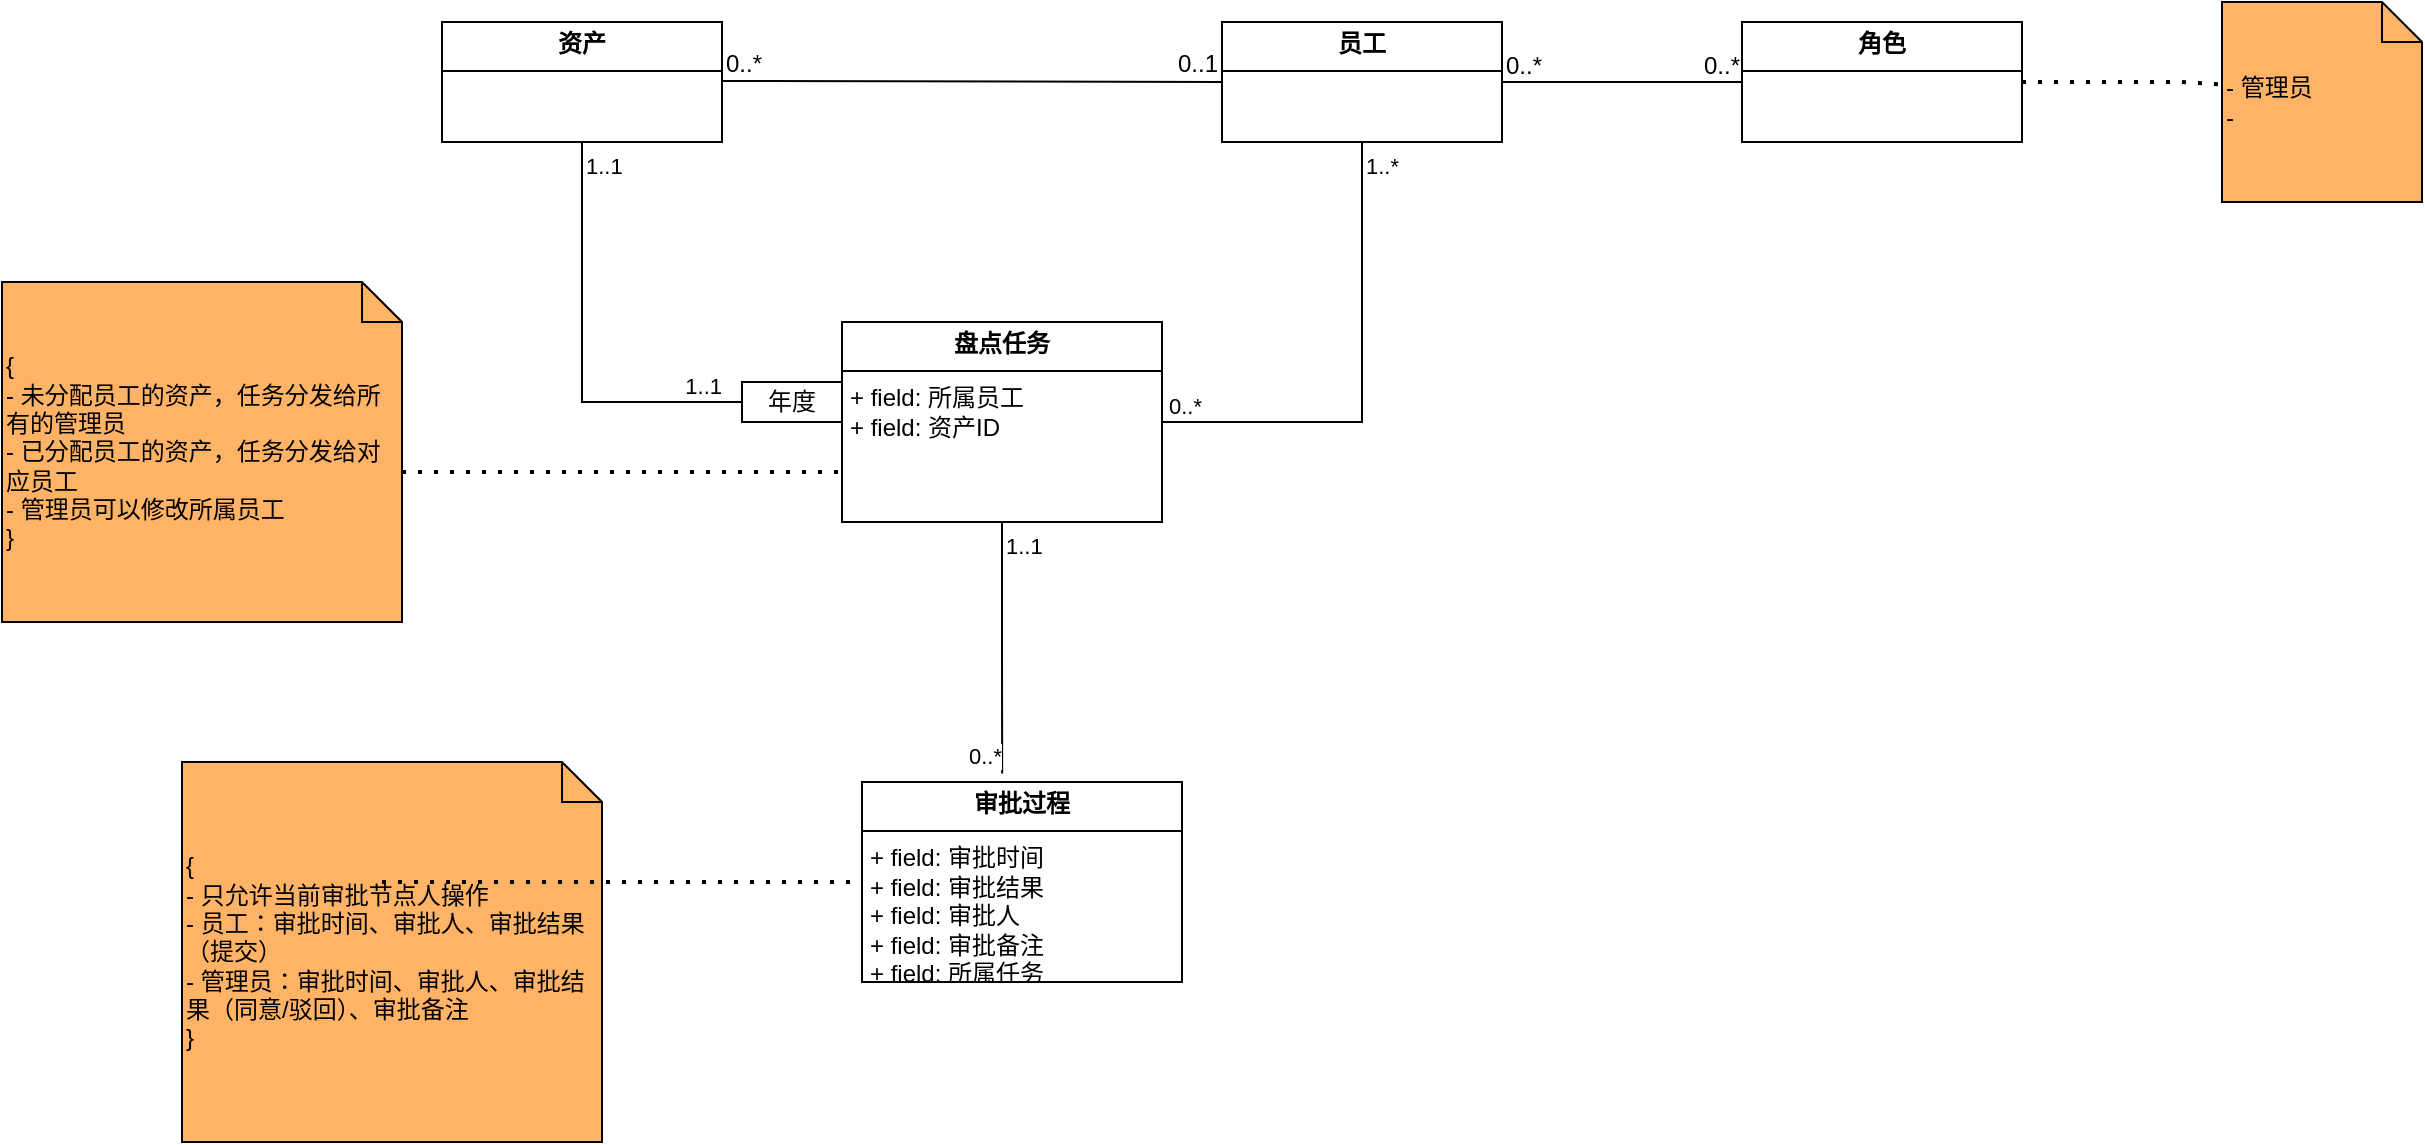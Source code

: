 <mxfile version="24.7.7">
  <diagram name="第 1 页" id="HkCXEryovkH5yCkFwr_9">
    <mxGraphModel dx="1461" dy="690" grid="1" gridSize="10" guides="1" tooltips="1" connect="1" arrows="1" fold="1" page="1" pageScale="1" pageWidth="1920" pageHeight="1200" math="0" shadow="0">
      <root>
        <mxCell id="0" />
        <mxCell id="1" parent="0" />
        <mxCell id="YWx1aCmsJX0AzAvw_LsL-26" value="&lt;p style=&quot;margin:0px;margin-top:4px;text-align:center;&quot;&gt;&lt;b&gt;资产&lt;/b&gt;&lt;/p&gt;&lt;hr size=&quot;1&quot; style=&quot;border-style:solid;&quot;&gt;&lt;div style=&quot;height:2px;&quot;&gt;&lt;/div&gt;" style="verticalAlign=top;align=left;overflow=fill;html=1;whiteSpace=wrap;" vertex="1" parent="1">
          <mxGeometry x="330" y="470" width="140" height="60" as="geometry" />
        </mxCell>
        <mxCell id="YWx1aCmsJX0AzAvw_LsL-27" value="&lt;p style=&quot;margin:0px;margin-top:4px;text-align:center;&quot;&gt;&lt;b&gt;员工&lt;/b&gt;&lt;/p&gt;&lt;hr size=&quot;1&quot; style=&quot;border-style:solid;&quot;&gt;&lt;div style=&quot;height:2px;&quot;&gt;&lt;/div&gt;" style="verticalAlign=top;align=left;overflow=fill;html=1;whiteSpace=wrap;" vertex="1" parent="1">
          <mxGeometry x="720" y="470" width="140" height="60" as="geometry" />
        </mxCell>
        <mxCell id="YWx1aCmsJX0AzAvw_LsL-31" value="" style="endArrow=none;html=1;rounded=0;entryX=0;entryY=0.5;entryDx=0;entryDy=0;" edge="1" parent="1" target="YWx1aCmsJX0AzAvw_LsL-27">
          <mxGeometry relative="1" as="geometry">
            <mxPoint x="470" y="499.5" as="sourcePoint" />
            <mxPoint x="630" y="499.5" as="targetPoint" />
          </mxGeometry>
        </mxCell>
        <mxCell id="YWx1aCmsJX0AzAvw_LsL-32" value="0..*" style="resizable=0;html=1;whiteSpace=wrap;align=left;verticalAlign=bottom;" connectable="0" vertex="1" parent="YWx1aCmsJX0AzAvw_LsL-31">
          <mxGeometry x="-1" relative="1" as="geometry" />
        </mxCell>
        <mxCell id="YWx1aCmsJX0AzAvw_LsL-33" value="0..1" style="resizable=0;html=1;whiteSpace=wrap;align=right;verticalAlign=bottom;" connectable="0" vertex="1" parent="YWx1aCmsJX0AzAvw_LsL-31">
          <mxGeometry x="1" relative="1" as="geometry" />
        </mxCell>
        <mxCell id="YWx1aCmsJX0AzAvw_LsL-41" value="&lt;p style=&quot;margin:0px;margin-top:4px;text-align:center;&quot;&gt;&lt;b&gt;盘点任务&lt;/b&gt;&lt;span style=&quot;color: rgba(0, 0, 0, 0); font-family: monospace; font-size: 0px; text-wrap: nowrap; background-color: initial; text-align: left;&quot;&gt;%3CmxGraphModel%3E%3Croot%3E%3CmxCell%20id%3D%220%22%2F%3E%3CmxCell%20id%3D%221%22%20parent%3D%220%22%2F%3E%3CmxCell%20id%3D%222%22%20value%3D%22%26lt%3Bp%20style%3D%26quot%3Bmargin%3A0px%3Bmargin-top%3A4px%3Btext-align%3Acenter%3B%26quot%3B%26gt%3B%26lt%3Bb%26gt%3B%E8%B5%84%E4%BA%A7%26lt%3B%2Fb%26gt%3B%26lt%3B%2Fp%26gt%3B%26lt%3Bhr%20size%3D%26quot%3B1%26quot%3B%20style%3D%26quot%3Bborder-style%3Asolid%3B%26quot%3B%26gt%3B%26lt%3Bdiv%20style%3D%26quot%3Bheight%3A2px%3B%26quot%3B%26gt%3B%26lt%3B%2Fdiv%26gt%3B%22%20style%3D%22verticalAlign%3Dtop%3Balign%3Dleft%3Boverflow%3Dfill%3Bhtml%3D1%3BwhiteSpace%3Dwrap%3B%22%20vertex%3D%221%22%20parent%3D%221%22%3E%3CmxGeometry%20x%3D%22330%22%20y%3D%22470%22%20width%3D%22140%22%20height%3D%2260%22%20as%3D%22geometry%22%2F%3E%3C%2FmxCell%3E%3C%2Froot%3E%3C%2FmxGraphModel%3E&lt;/span&gt;&lt;/p&gt;&lt;hr size=&quot;1&quot; style=&quot;border-style:solid;&quot;&gt;&lt;p style=&quot;margin:0px;margin-left:4px;&quot;&gt;&lt;span style=&quot;background-color: initial;&quot;&gt;+ field: 所属员工&lt;/span&gt;&lt;br&gt;&lt;/p&gt;&lt;p style=&quot;margin:0px;margin-left:4px;&quot;&gt;+ field: 资产ID&lt;/p&gt;" style="verticalAlign=top;align=left;overflow=fill;html=1;whiteSpace=wrap;" vertex="1" parent="1">
          <mxGeometry x="530" y="620" width="160" height="100" as="geometry" />
        </mxCell>
        <mxCell id="YWx1aCmsJX0AzAvw_LsL-42" value="" style="endArrow=none;html=1;edgeStyle=orthogonalEdgeStyle;rounded=0;exitX=0.5;exitY=1;exitDx=0;exitDy=0;entryX=0;entryY=0.5;entryDx=0;entryDy=0;" edge="1" parent="1" source="YWx1aCmsJX0AzAvw_LsL-26" target="YWx1aCmsJX0AzAvw_LsL-52">
          <mxGeometry relative="1" as="geometry">
            <mxPoint x="500" y="650" as="sourcePoint" />
            <mxPoint x="430" y="700" as="targetPoint" />
          </mxGeometry>
        </mxCell>
        <mxCell id="YWx1aCmsJX0AzAvw_LsL-43" value="1..1" style="edgeLabel;resizable=0;html=1;align=left;verticalAlign=bottom;" connectable="0" vertex="1" parent="YWx1aCmsJX0AzAvw_LsL-42">
          <mxGeometry x="-1" relative="1" as="geometry">
            <mxPoint y="20" as="offset" />
          </mxGeometry>
        </mxCell>
        <mxCell id="YWx1aCmsJX0AzAvw_LsL-44" value="1..1" style="edgeLabel;resizable=0;html=1;align=right;verticalAlign=bottom;" connectable="0" vertex="1" parent="YWx1aCmsJX0AzAvw_LsL-42">
          <mxGeometry x="1" relative="1" as="geometry">
            <mxPoint x="-10" as="offset" />
          </mxGeometry>
        </mxCell>
        <mxCell id="YWx1aCmsJX0AzAvw_LsL-46" value="&lt;p style=&quot;margin:0px;margin-top:4px;text-align:center;&quot;&gt;&lt;b&gt;审批过程&lt;/b&gt;&lt;/p&gt;&lt;hr size=&quot;1&quot; style=&quot;border-style:solid;&quot;&gt;&lt;p style=&quot;margin:0px;margin-left:4px;&quot;&gt;+ field: 审批时间&lt;/p&gt;&lt;p style=&quot;margin:0px;margin-left:4px;&quot;&gt;+ field: 审批结果&lt;/p&gt;&lt;p style=&quot;margin:0px;margin-left:4px;&quot;&gt;+ field: 审批人&lt;/p&gt;&lt;p style=&quot;margin:0px;margin-left:4px;&quot;&gt;+ field: 审批备注&lt;/p&gt;&lt;p style=&quot;margin:0px;margin-left:4px;&quot;&gt;+ field: 所属任务&lt;/p&gt;" style="verticalAlign=top;align=left;overflow=fill;html=1;whiteSpace=wrap;" vertex="1" parent="1">
          <mxGeometry x="540" y="850" width="160" height="100" as="geometry" />
        </mxCell>
        <mxCell id="YWx1aCmsJX0AzAvw_LsL-47" value="" style="endArrow=none;html=1;edgeStyle=orthogonalEdgeStyle;rounded=0;exitX=0.5;exitY=1;exitDx=0;exitDy=0;entryX=0.438;entryY=-0.043;entryDx=0;entryDy=0;entryPerimeter=0;" edge="1" parent="1" source="YWx1aCmsJX0AzAvw_LsL-41" target="YWx1aCmsJX0AzAvw_LsL-46">
          <mxGeometry relative="1" as="geometry">
            <mxPoint x="500" y="650" as="sourcePoint" />
            <mxPoint x="660" y="650" as="targetPoint" />
          </mxGeometry>
        </mxCell>
        <mxCell id="YWx1aCmsJX0AzAvw_LsL-48" value="1..1" style="edgeLabel;resizable=0;html=1;align=left;verticalAlign=bottom;" connectable="0" vertex="1" parent="YWx1aCmsJX0AzAvw_LsL-47">
          <mxGeometry x="-1" relative="1" as="geometry">
            <mxPoint y="20" as="offset" />
          </mxGeometry>
        </mxCell>
        <mxCell id="YWx1aCmsJX0AzAvw_LsL-49" value="0..*" style="edgeLabel;resizable=0;html=1;align=right;verticalAlign=bottom;" connectable="0" vertex="1" parent="YWx1aCmsJX0AzAvw_LsL-47">
          <mxGeometry x="1" relative="1" as="geometry" />
        </mxCell>
        <mxCell id="YWx1aCmsJX0AzAvw_LsL-50" value="{&lt;div&gt;- 只允许当前审批节点人操作&lt;br&gt;&lt;div&gt;&lt;span style=&quot;background-color: initial;&quot;&gt;- 员工：审批时间、审批人、审批结果（提交）&lt;/span&gt;&lt;/div&gt;&lt;div&gt;- 管理员：审批时间、审批人、审批结果（同意/驳回）、审批备注&lt;/div&gt;&lt;div&gt;}&lt;/div&gt;&lt;/div&gt;" style="shape=note;size=20;whiteSpace=wrap;html=1;align=left;fillColor=#FFB366;" vertex="1" parent="1">
          <mxGeometry x="200" y="840" width="210" height="190" as="geometry" />
        </mxCell>
        <mxCell id="YWx1aCmsJX0AzAvw_LsL-51" value="" style="endArrow=none;dashed=1;html=1;dashPattern=1 3;strokeWidth=2;rounded=0;exitX=0;exitY=0;exitDx=100;exitDy=60;exitPerimeter=0;entryX=0;entryY=0.5;entryDx=0;entryDy=0;" edge="1" parent="1" source="YWx1aCmsJX0AzAvw_LsL-50" target="YWx1aCmsJX0AzAvw_LsL-46">
          <mxGeometry width="50" height="50" relative="1" as="geometry">
            <mxPoint x="430" y="790" as="sourcePoint" />
            <mxPoint x="480" y="740" as="targetPoint" />
          </mxGeometry>
        </mxCell>
        <mxCell id="YWx1aCmsJX0AzAvw_LsL-52" value="年度" style="rounded=0;whiteSpace=wrap;html=1;" vertex="1" parent="1">
          <mxGeometry x="480" y="650" width="50" height="20" as="geometry" />
        </mxCell>
        <mxCell id="YWx1aCmsJX0AzAvw_LsL-53" value="&lt;p style=&quot;margin:0px;margin-top:4px;text-align:center;&quot;&gt;&lt;b&gt;角色&lt;/b&gt;&lt;/p&gt;&lt;hr size=&quot;1&quot; style=&quot;border-style:solid;&quot;&gt;&lt;div style=&quot;height:2px;&quot;&gt;&lt;/div&gt;" style="verticalAlign=top;align=left;overflow=fill;html=1;whiteSpace=wrap;" vertex="1" parent="1">
          <mxGeometry x="980" y="470" width="140" height="60" as="geometry" />
        </mxCell>
        <mxCell id="YWx1aCmsJX0AzAvw_LsL-54" value="" style="endArrow=none;html=1;rounded=0;entryX=0;entryY=0.5;entryDx=0;entryDy=0;exitX=1;exitY=0.5;exitDx=0;exitDy=0;" edge="1" parent="1" source="YWx1aCmsJX0AzAvw_LsL-27" target="YWx1aCmsJX0AzAvw_LsL-53">
          <mxGeometry relative="1" as="geometry">
            <mxPoint x="820" y="610" as="sourcePoint" />
            <mxPoint x="1070" y="610.5" as="targetPoint" />
          </mxGeometry>
        </mxCell>
        <mxCell id="YWx1aCmsJX0AzAvw_LsL-55" value="0..*" style="resizable=0;html=1;whiteSpace=wrap;align=left;verticalAlign=bottom;" connectable="0" vertex="1" parent="YWx1aCmsJX0AzAvw_LsL-54">
          <mxGeometry x="-1" relative="1" as="geometry" />
        </mxCell>
        <mxCell id="YWx1aCmsJX0AzAvw_LsL-56" value="0..*" style="resizable=0;html=1;whiteSpace=wrap;align=right;verticalAlign=bottom;" connectable="0" vertex="1" parent="YWx1aCmsJX0AzAvw_LsL-54">
          <mxGeometry x="1" relative="1" as="geometry" />
        </mxCell>
        <mxCell id="YWx1aCmsJX0AzAvw_LsL-57" value="- 管理员&lt;div&gt;-&amp;nbsp;&lt;/div&gt;" style="shape=note;size=20;whiteSpace=wrap;html=1;align=left;fillColor=#FFB366;" vertex="1" parent="1">
          <mxGeometry x="1220" y="460" width="100" height="100" as="geometry" />
        </mxCell>
        <mxCell id="YWx1aCmsJX0AzAvw_LsL-58" value="" style="endArrow=none;dashed=1;html=1;dashPattern=1 3;strokeWidth=2;rounded=0;exitX=1;exitY=0.5;exitDx=0;exitDy=0;entryX=0.017;entryY=0.413;entryDx=0;entryDy=0;entryPerimeter=0;" edge="1" parent="1" source="YWx1aCmsJX0AzAvw_LsL-53" target="YWx1aCmsJX0AzAvw_LsL-57">
          <mxGeometry width="50" height="50" relative="1" as="geometry">
            <mxPoint x="1140" y="550" as="sourcePoint" />
            <mxPoint x="1270" y="550" as="targetPoint" />
            <Array as="points">
              <mxPoint x="1200" y="500" />
            </Array>
          </mxGeometry>
        </mxCell>
        <mxCell id="YWx1aCmsJX0AzAvw_LsL-60" value="" style="endArrow=none;html=1;edgeStyle=orthogonalEdgeStyle;rounded=0;exitX=0.5;exitY=1;exitDx=0;exitDy=0;entryX=1;entryY=0.5;entryDx=0;entryDy=0;" edge="1" parent="1" source="YWx1aCmsJX0AzAvw_LsL-27" target="YWx1aCmsJX0AzAvw_LsL-41">
          <mxGeometry relative="1" as="geometry">
            <mxPoint x="779.5" y="595" as="sourcePoint" />
            <mxPoint x="859.5" y="725" as="targetPoint" />
          </mxGeometry>
        </mxCell>
        <mxCell id="YWx1aCmsJX0AzAvw_LsL-61" value="1..*" style="edgeLabel;resizable=0;html=1;align=left;verticalAlign=bottom;" connectable="0" vertex="1" parent="YWx1aCmsJX0AzAvw_LsL-60">
          <mxGeometry x="-1" relative="1" as="geometry">
            <mxPoint y="20" as="offset" />
          </mxGeometry>
        </mxCell>
        <mxCell id="YWx1aCmsJX0AzAvw_LsL-62" value="0..*" style="edgeLabel;resizable=0;html=1;align=right;verticalAlign=bottom;" connectable="0" vertex="1" parent="YWx1aCmsJX0AzAvw_LsL-60">
          <mxGeometry x="1" relative="1" as="geometry">
            <mxPoint x="20" as="offset" />
          </mxGeometry>
        </mxCell>
        <mxCell id="YWx1aCmsJX0AzAvw_LsL-63" value="{&lt;div&gt;- 未分配员工的资产，任务分发给所有的管理员&lt;/div&gt;&lt;div&gt;- 已分配员工的资产，任务分发给对应员工&lt;/div&gt;&lt;div&gt;- 管理员可以修改所属员工&lt;br&gt;&lt;div&gt;}&lt;/div&gt;&lt;/div&gt;" style="shape=note;size=20;whiteSpace=wrap;html=1;align=left;fillColor=#FFB366;" vertex="1" parent="1">
          <mxGeometry x="110" y="600" width="200" height="170" as="geometry" />
        </mxCell>
        <mxCell id="YWx1aCmsJX0AzAvw_LsL-65" value="" style="endArrow=none;dashed=1;html=1;dashPattern=1 3;strokeWidth=2;rounded=0;exitX=0;exitY=0;exitDx=200;exitDy=95;exitPerimeter=0;entryX=0;entryY=0.75;entryDx=0;entryDy=0;" edge="1" parent="1" source="YWx1aCmsJX0AzAvw_LsL-63" target="YWx1aCmsJX0AzAvw_LsL-41">
          <mxGeometry width="50" height="50" relative="1" as="geometry">
            <mxPoint x="360" y="740" as="sourcePoint" />
            <mxPoint x="490" y="740" as="targetPoint" />
          </mxGeometry>
        </mxCell>
      </root>
    </mxGraphModel>
  </diagram>
</mxfile>
